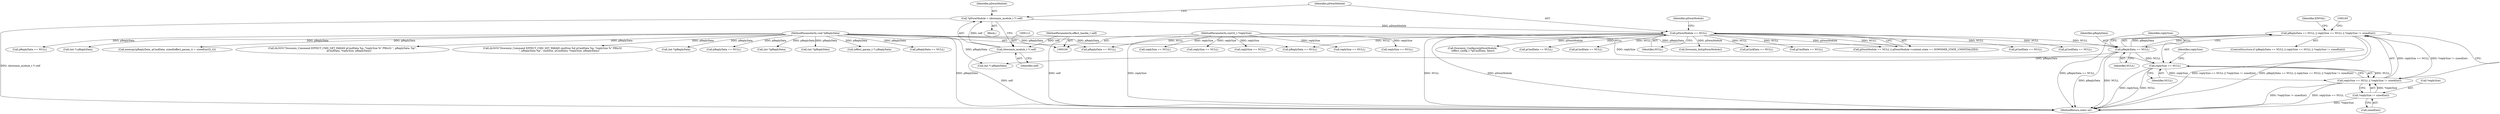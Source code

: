 digraph "0_Android_aeea52da00d210587fb3ed895de3d5f2e0264c88_0@API" {
"1000145" [label="(Call,pReplyData == NULL || replySize == NULL || *replySize != sizeof(int))"];
"1000146" [label="(Call,pReplyData == NULL)"];
"1000106" [label="(MethodParameterIn,void *pReplyData)"];
"1000118" [label="(Call,pDwmModule == NULL)"];
"1000109" [label="(Call,*pDwmModule = (downmix_module_t *) self)"];
"1000111" [label="(Call,(downmix_module_t *) self)"];
"1000101" [label="(MethodParameterIn,effect_handle_t self)"];
"1000149" [label="(Call,replySize == NULL || *replySize != sizeof(int))"];
"1000150" [label="(Call,replySize == NULL)"];
"1000105" [label="(MethodParameterIn,uint32_t *replySize)"];
"1000153" [label="(Call,*replySize != sizeof(int))"];
"1000396" [label="(Call,replySize == NULL)"];
"1000334" [label="(Call,pReplyData == NULL)"];
"1000320" [label="(Call,pCmdData == NULL)"];
"1000154" [label="(Call,*replySize)"];
"1000101" [label="(MethodParameterIn,effect_handle_t self)"];
"1000117" [label="(Call,pDwmModule == NULL || pDwmModule->context.state == DOWNMIX_STATE_UNINITIALIZED)"];
"1000119" [label="(Identifier,pDwmModule)"];
"1000105" [label="(MethodParameterIn,uint32_t *replySize)"];
"1000200" [label="(Call,(int *) pReplyData)"];
"1000110" [label="(Identifier,pDwmModule)"];
"1000153" [label="(Call,*replySize != sizeof(int))"];
"1000156" [label="(Call,sizeof(int))"];
"1000549" [label="(Call,pCmdData == NULL)"];
"1000242" [label="(Call,replySize == NULL)"];
"1000118" [label="(Call,pDwmModule == NULL)"];
"1000173" [label="(Call,pCmdData == NULL)"];
"1000155" [label="(Identifier,replySize)"];
"1000186" [label="(Call,replySize == NULL)"];
"1000267" [label="(Call,memcpy(pReplyData, pCmdData, sizeof(effect_param_t) + sizeof(int32_t)))"];
"1000161" [label="(Identifier,EINVAL)"];
"1000203" [label="(Call,Downmix_Configure(pDwmModule,\n (effect_config_t *)pCmdData, false))"];
"1000572" [label="(MethodReturn,static int)"];
"1000150" [label="(Call,replySize == NULL)"];
"1000478" [label="(Call,pCmdData == NULL)"];
"1000151" [label="(Identifier,replySize)"];
"1000113" [label="(Identifier,self)"];
"1000216" [label="(Call,ALOGV(\"Downmix_Command EFFECT_CMD_GET_PARAM pCmdData %p, *replySize %\" PRIu32 \", pReplyData: %p\",\n                 pCmdData, *replySize, pReplyData))"];
"1000164" [label="(Call,(int *) pReplyData)"];
"1000147" [label="(Identifier,pReplyData)"];
"1000311" [label="(Call,ALOGV(\"Downmix_Command EFFECT_CMD_SET_PARAM cmdSize %d pCmdData %p, *replySize %\" PRIu32\n                 \", pReplyData %p\", cmdSize, pCmdData, *replySize, pReplyData))"];
"1000111" [label="(Call,(downmix_module_t *) self)"];
"1000106" [label="(MethodParameterIn,void *pReplyData)"];
"1000496" [label="(Call,pCmdData == NULL)"];
"1000439" [label="(Call,replySize == NULL)"];
"1000107" [label="(Block,)"];
"1000145" [label="(Call,pReplyData == NULL || replySize == NULL || *replySize != sizeof(int))"];
"1000149" [label="(Call,replySize == NULL || *replySize != sizeof(int))"];
"1000470" [label="(Call,(int *)pReplyData)"];
"1000152" [label="(Identifier,NULL)"];
"1000238" [label="(Call,pReplyData == NULL)"];
"1000427" [label="(Call,(int *)pReplyData)"];
"1000120" [label="(Identifier,NULL)"];
"1000167" [label="(Call,Downmix_Init(pDwmModule))"];
"1000360" [label="(Call,(int *)pReplyData)"];
"1000392" [label="(Call,pReplyData == NULL)"];
"1000148" [label="(Identifier,NULL)"];
"1000224" [label="(Call,pCmdData == NULL)"];
"1000146" [label="(Call,pReplyData == NULL)"];
"1000264" [label="(Call,(effect_param_t *) pReplyData)"];
"1000338" [label="(Call,replySize == NULL)"];
"1000435" [label="(Call,pReplyData == NULL)"];
"1000182" [label="(Call,pReplyData == NULL)"];
"1000109" [label="(Call,*pDwmModule = (downmix_module_t *) self)"];
"1000124" [label="(Identifier,pDwmModule)"];
"1000144" [label="(ControlStructure,if (pReplyData == NULL || replySize == NULL || *replySize != sizeof(int)))"];
"1000145" -> "1000144"  [label="AST: "];
"1000145" -> "1000146"  [label="CFG: "];
"1000145" -> "1000149"  [label="CFG: "];
"1000146" -> "1000145"  [label="AST: "];
"1000149" -> "1000145"  [label="AST: "];
"1000161" -> "1000145"  [label="CFG: "];
"1000165" -> "1000145"  [label="CFG: "];
"1000145" -> "1000572"  [label="DDG: replySize == NULL || *replySize != sizeof(int)"];
"1000145" -> "1000572"  [label="DDG: pReplyData == NULL || replySize == NULL || *replySize != sizeof(int)"];
"1000145" -> "1000572"  [label="DDG: pReplyData == NULL"];
"1000146" -> "1000145"  [label="DDG: pReplyData"];
"1000146" -> "1000145"  [label="DDG: NULL"];
"1000149" -> "1000145"  [label="DDG: replySize == NULL"];
"1000149" -> "1000145"  [label="DDG: *replySize != sizeof(int)"];
"1000146" -> "1000148"  [label="CFG: "];
"1000147" -> "1000146"  [label="AST: "];
"1000148" -> "1000146"  [label="AST: "];
"1000151" -> "1000146"  [label="CFG: "];
"1000146" -> "1000572"  [label="DDG: NULL"];
"1000146" -> "1000572"  [label="DDG: pReplyData"];
"1000106" -> "1000146"  [label="DDG: pReplyData"];
"1000118" -> "1000146"  [label="DDG: NULL"];
"1000146" -> "1000150"  [label="DDG: NULL"];
"1000146" -> "1000164"  [label="DDG: pReplyData"];
"1000106" -> "1000100"  [label="AST: "];
"1000106" -> "1000572"  [label="DDG: pReplyData"];
"1000106" -> "1000164"  [label="DDG: pReplyData"];
"1000106" -> "1000182"  [label="DDG: pReplyData"];
"1000106" -> "1000200"  [label="DDG: pReplyData"];
"1000106" -> "1000216"  [label="DDG: pReplyData"];
"1000106" -> "1000238"  [label="DDG: pReplyData"];
"1000106" -> "1000264"  [label="DDG: pReplyData"];
"1000106" -> "1000267"  [label="DDG: pReplyData"];
"1000106" -> "1000311"  [label="DDG: pReplyData"];
"1000106" -> "1000334"  [label="DDG: pReplyData"];
"1000106" -> "1000360"  [label="DDG: pReplyData"];
"1000106" -> "1000392"  [label="DDG: pReplyData"];
"1000106" -> "1000427"  [label="DDG: pReplyData"];
"1000106" -> "1000435"  [label="DDG: pReplyData"];
"1000106" -> "1000470"  [label="DDG: pReplyData"];
"1000118" -> "1000117"  [label="AST: "];
"1000118" -> "1000120"  [label="CFG: "];
"1000119" -> "1000118"  [label="AST: "];
"1000120" -> "1000118"  [label="AST: "];
"1000124" -> "1000118"  [label="CFG: "];
"1000117" -> "1000118"  [label="CFG: "];
"1000118" -> "1000572"  [label="DDG: NULL"];
"1000118" -> "1000572"  [label="DDG: pDwmModule"];
"1000118" -> "1000117"  [label="DDG: pDwmModule"];
"1000118" -> "1000117"  [label="DDG: NULL"];
"1000109" -> "1000118"  [label="DDG: pDwmModule"];
"1000118" -> "1000167"  [label="DDG: pDwmModule"];
"1000118" -> "1000173"  [label="DDG: NULL"];
"1000118" -> "1000203"  [label="DDG: pDwmModule"];
"1000118" -> "1000224"  [label="DDG: NULL"];
"1000118" -> "1000320"  [label="DDG: NULL"];
"1000118" -> "1000392"  [label="DDG: NULL"];
"1000118" -> "1000435"  [label="DDG: NULL"];
"1000118" -> "1000478"  [label="DDG: NULL"];
"1000118" -> "1000496"  [label="DDG: NULL"];
"1000118" -> "1000549"  [label="DDG: NULL"];
"1000109" -> "1000107"  [label="AST: "];
"1000109" -> "1000111"  [label="CFG: "];
"1000110" -> "1000109"  [label="AST: "];
"1000111" -> "1000109"  [label="AST: "];
"1000119" -> "1000109"  [label="CFG: "];
"1000109" -> "1000572"  [label="DDG: (downmix_module_t *) self"];
"1000111" -> "1000109"  [label="DDG: self"];
"1000111" -> "1000113"  [label="CFG: "];
"1000112" -> "1000111"  [label="AST: "];
"1000113" -> "1000111"  [label="AST: "];
"1000111" -> "1000572"  [label="DDG: self"];
"1000101" -> "1000111"  [label="DDG: self"];
"1000101" -> "1000100"  [label="AST: "];
"1000101" -> "1000572"  [label="DDG: self"];
"1000149" -> "1000150"  [label="CFG: "];
"1000149" -> "1000153"  [label="CFG: "];
"1000150" -> "1000149"  [label="AST: "];
"1000153" -> "1000149"  [label="AST: "];
"1000149" -> "1000572"  [label="DDG: *replySize != sizeof(int)"];
"1000149" -> "1000572"  [label="DDG: replySize == NULL"];
"1000150" -> "1000149"  [label="DDG: replySize"];
"1000150" -> "1000149"  [label="DDG: NULL"];
"1000153" -> "1000149"  [label="DDG: *replySize"];
"1000150" -> "1000152"  [label="CFG: "];
"1000151" -> "1000150"  [label="AST: "];
"1000152" -> "1000150"  [label="AST: "];
"1000155" -> "1000150"  [label="CFG: "];
"1000150" -> "1000572"  [label="DDG: replySize"];
"1000150" -> "1000572"  [label="DDG: NULL"];
"1000105" -> "1000150"  [label="DDG: replySize"];
"1000105" -> "1000100"  [label="AST: "];
"1000105" -> "1000572"  [label="DDG: replySize"];
"1000105" -> "1000186"  [label="DDG: replySize"];
"1000105" -> "1000242"  [label="DDG: replySize"];
"1000105" -> "1000338"  [label="DDG: replySize"];
"1000105" -> "1000396"  [label="DDG: replySize"];
"1000105" -> "1000439"  [label="DDG: replySize"];
"1000153" -> "1000156"  [label="CFG: "];
"1000154" -> "1000153"  [label="AST: "];
"1000156" -> "1000153"  [label="AST: "];
"1000153" -> "1000572"  [label="DDG: *replySize"];
}
